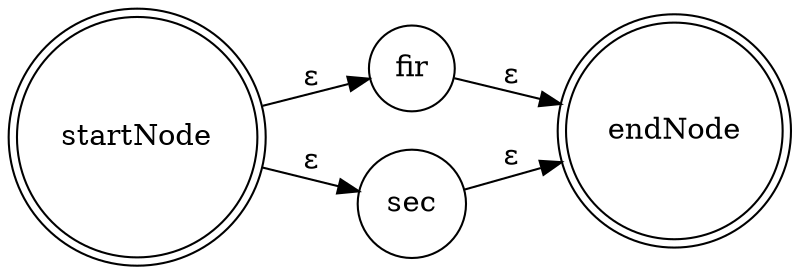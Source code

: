 digraph nfa {
    rankdir=LR;
    node [shape = doublecircle]; endNode;startNode;
    node [shape = circle];

    startNode -> fir [label = "ε"];
    startNode -> sec [label = "ε"];
    fir -> endNode [label = "ε"];
    sec -> endNode [label = "ε"];
}
